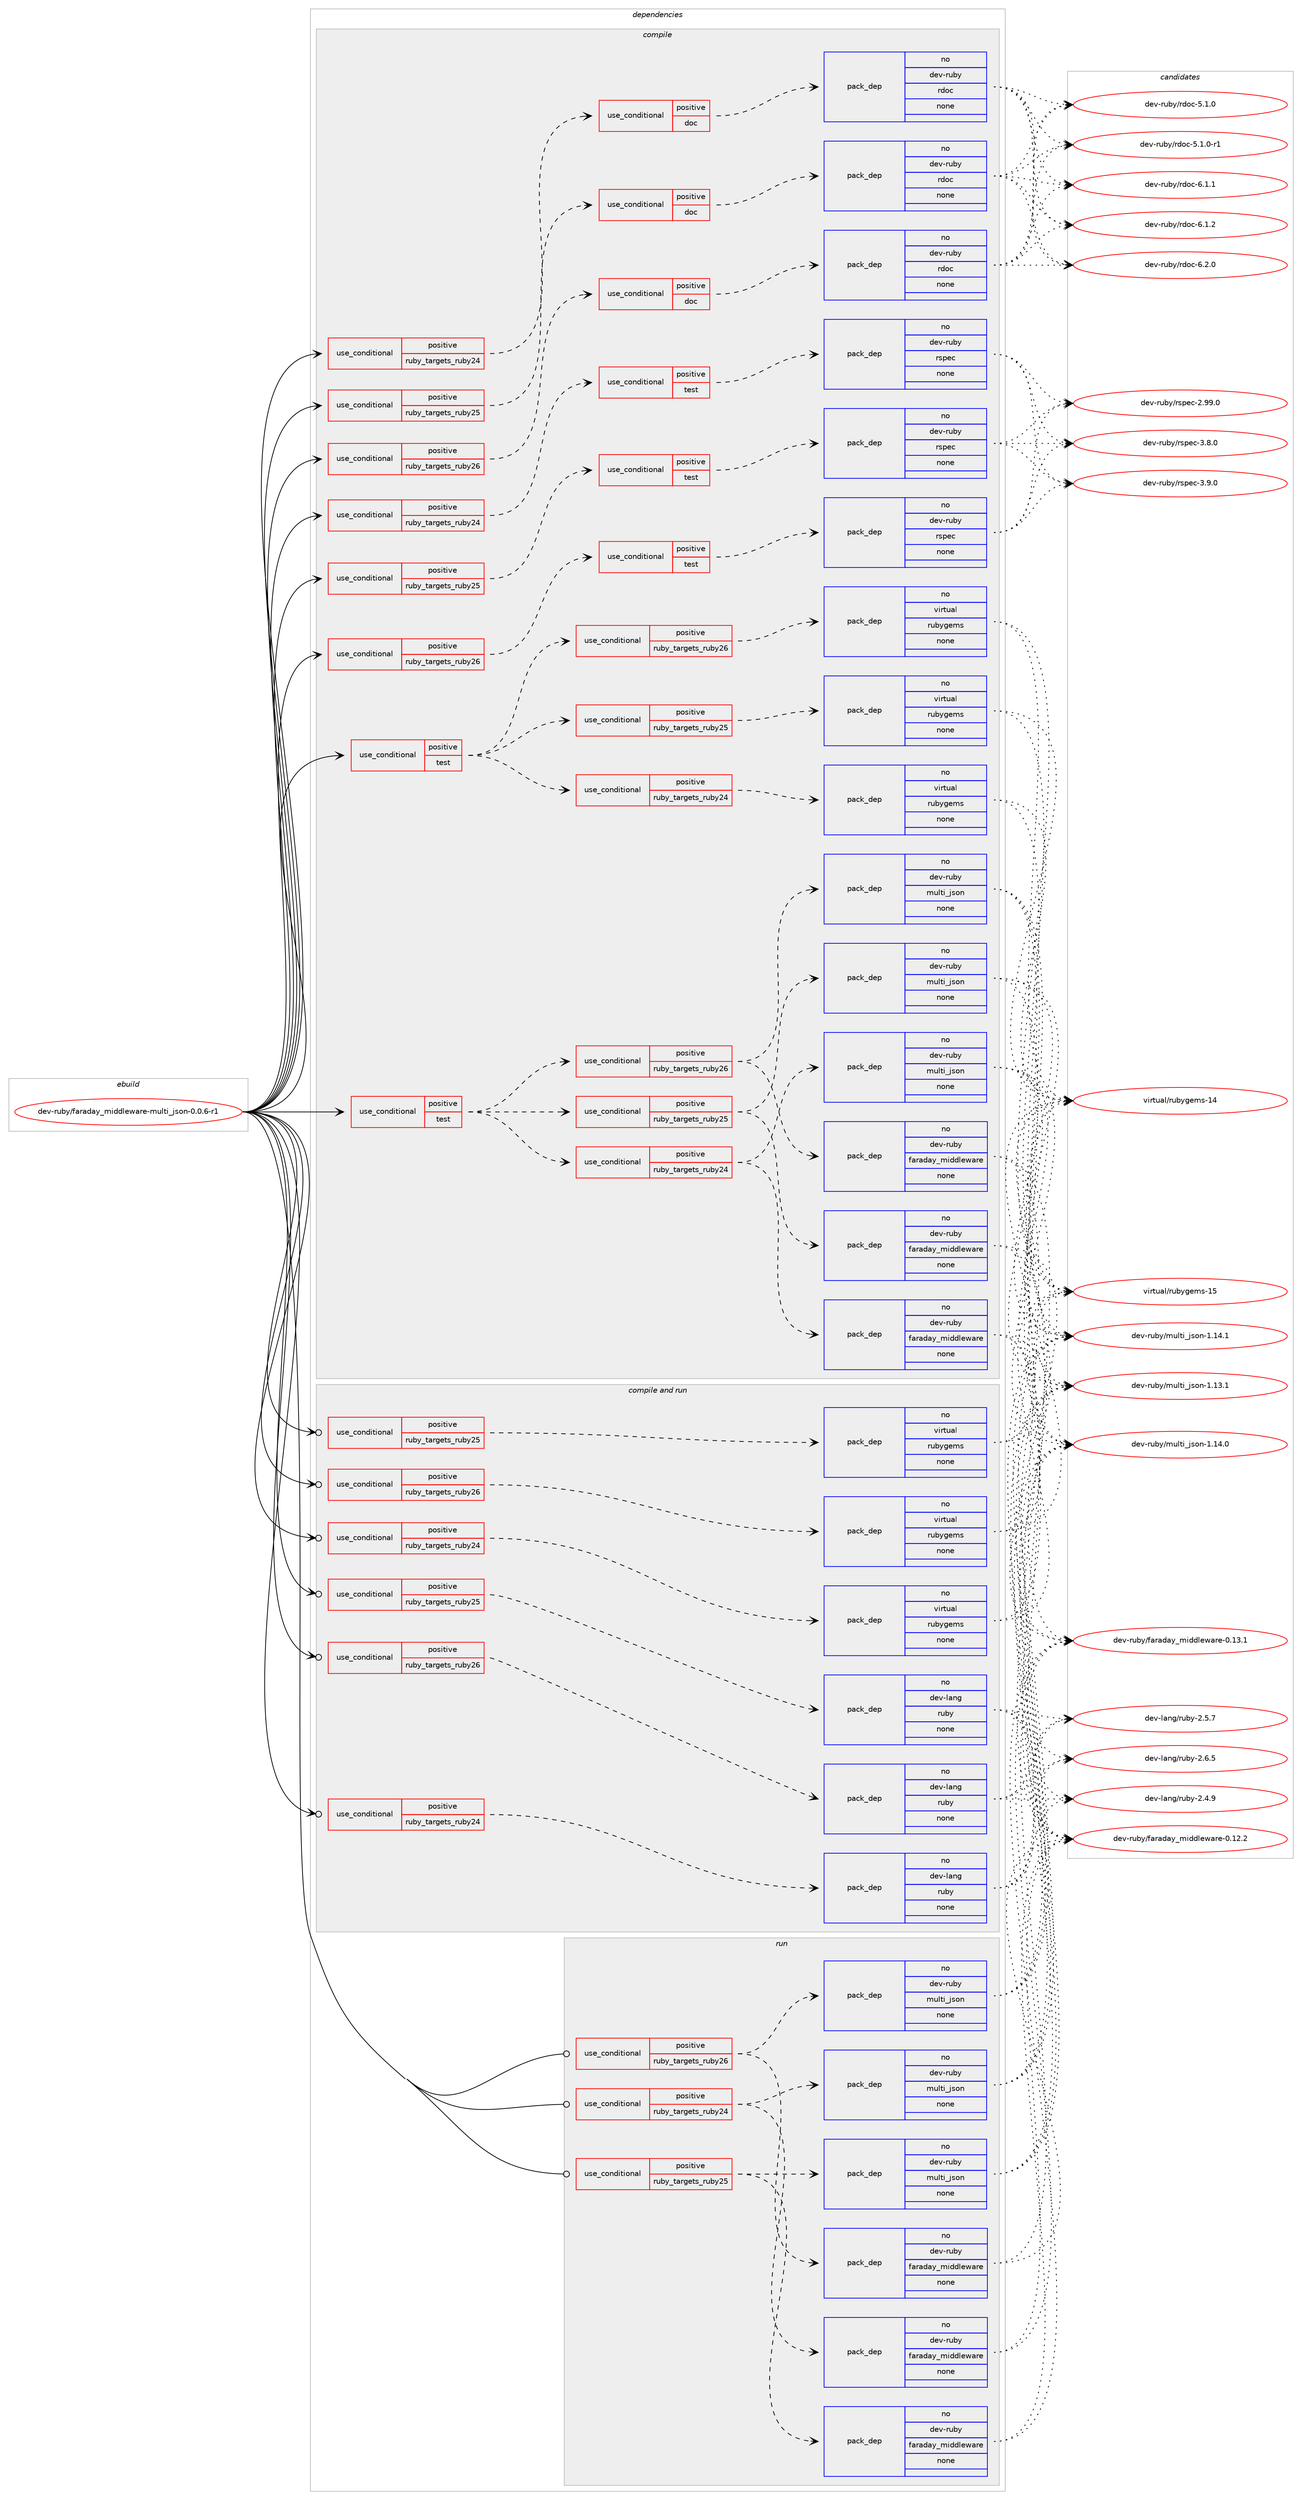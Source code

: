 digraph prolog {

# *************
# Graph options
# *************

newrank=true;
concentrate=true;
compound=true;
graph [rankdir=LR,fontname=Helvetica,fontsize=10,ranksep=1.5];#, ranksep=2.5, nodesep=0.2];
edge  [arrowhead=vee];
node  [fontname=Helvetica,fontsize=10];

# **********
# The ebuild
# **********

subgraph cluster_leftcol {
color=gray;
rank=same;
label=<<i>ebuild</i>>;
id [label="dev-ruby/faraday_middleware-multi_json-0.0.6-r1", color=red, width=4, href="../dev-ruby/faraday_middleware-multi_json-0.0.6-r1.svg"];
}

# ****************
# The dependencies
# ****************

subgraph cluster_midcol {
color=gray;
label=<<i>dependencies</i>>;
subgraph cluster_compile {
fillcolor="#eeeeee";
style=filled;
label=<<i>compile</i>>;
subgraph cond163126 {
dependency686763 [label=<<TABLE BORDER="0" CELLBORDER="1" CELLSPACING="0" CELLPADDING="4"><TR><TD ROWSPAN="3" CELLPADDING="10">use_conditional</TD></TR><TR><TD>positive</TD></TR><TR><TD>ruby_targets_ruby24</TD></TR></TABLE>>, shape=none, color=red];
subgraph cond163127 {
dependency686764 [label=<<TABLE BORDER="0" CELLBORDER="1" CELLSPACING="0" CELLPADDING="4"><TR><TD ROWSPAN="3" CELLPADDING="10">use_conditional</TD></TR><TR><TD>positive</TD></TR><TR><TD>doc</TD></TR></TABLE>>, shape=none, color=red];
subgraph pack511670 {
dependency686765 [label=<<TABLE BORDER="0" CELLBORDER="1" CELLSPACING="0" CELLPADDING="4" WIDTH="220"><TR><TD ROWSPAN="6" CELLPADDING="30">pack_dep</TD></TR><TR><TD WIDTH="110">no</TD></TR><TR><TD>dev-ruby</TD></TR><TR><TD>rdoc</TD></TR><TR><TD>none</TD></TR><TR><TD></TD></TR></TABLE>>, shape=none, color=blue];
}
dependency686764:e -> dependency686765:w [weight=20,style="dashed",arrowhead="vee"];
}
dependency686763:e -> dependency686764:w [weight=20,style="dashed",arrowhead="vee"];
}
id:e -> dependency686763:w [weight=20,style="solid",arrowhead="vee"];
subgraph cond163128 {
dependency686766 [label=<<TABLE BORDER="0" CELLBORDER="1" CELLSPACING="0" CELLPADDING="4"><TR><TD ROWSPAN="3" CELLPADDING="10">use_conditional</TD></TR><TR><TD>positive</TD></TR><TR><TD>ruby_targets_ruby24</TD></TR></TABLE>>, shape=none, color=red];
subgraph cond163129 {
dependency686767 [label=<<TABLE BORDER="0" CELLBORDER="1" CELLSPACING="0" CELLPADDING="4"><TR><TD ROWSPAN="3" CELLPADDING="10">use_conditional</TD></TR><TR><TD>positive</TD></TR><TR><TD>test</TD></TR></TABLE>>, shape=none, color=red];
subgraph pack511671 {
dependency686768 [label=<<TABLE BORDER="0" CELLBORDER="1" CELLSPACING="0" CELLPADDING="4" WIDTH="220"><TR><TD ROWSPAN="6" CELLPADDING="30">pack_dep</TD></TR><TR><TD WIDTH="110">no</TD></TR><TR><TD>dev-ruby</TD></TR><TR><TD>rspec</TD></TR><TR><TD>none</TD></TR><TR><TD></TD></TR></TABLE>>, shape=none, color=blue];
}
dependency686767:e -> dependency686768:w [weight=20,style="dashed",arrowhead="vee"];
}
dependency686766:e -> dependency686767:w [weight=20,style="dashed",arrowhead="vee"];
}
id:e -> dependency686766:w [weight=20,style="solid",arrowhead="vee"];
subgraph cond163130 {
dependency686769 [label=<<TABLE BORDER="0" CELLBORDER="1" CELLSPACING="0" CELLPADDING="4"><TR><TD ROWSPAN="3" CELLPADDING="10">use_conditional</TD></TR><TR><TD>positive</TD></TR><TR><TD>ruby_targets_ruby25</TD></TR></TABLE>>, shape=none, color=red];
subgraph cond163131 {
dependency686770 [label=<<TABLE BORDER="0" CELLBORDER="1" CELLSPACING="0" CELLPADDING="4"><TR><TD ROWSPAN="3" CELLPADDING="10">use_conditional</TD></TR><TR><TD>positive</TD></TR><TR><TD>doc</TD></TR></TABLE>>, shape=none, color=red];
subgraph pack511672 {
dependency686771 [label=<<TABLE BORDER="0" CELLBORDER="1" CELLSPACING="0" CELLPADDING="4" WIDTH="220"><TR><TD ROWSPAN="6" CELLPADDING="30">pack_dep</TD></TR><TR><TD WIDTH="110">no</TD></TR><TR><TD>dev-ruby</TD></TR><TR><TD>rdoc</TD></TR><TR><TD>none</TD></TR><TR><TD></TD></TR></TABLE>>, shape=none, color=blue];
}
dependency686770:e -> dependency686771:w [weight=20,style="dashed",arrowhead="vee"];
}
dependency686769:e -> dependency686770:w [weight=20,style="dashed",arrowhead="vee"];
}
id:e -> dependency686769:w [weight=20,style="solid",arrowhead="vee"];
subgraph cond163132 {
dependency686772 [label=<<TABLE BORDER="0" CELLBORDER="1" CELLSPACING="0" CELLPADDING="4"><TR><TD ROWSPAN="3" CELLPADDING="10">use_conditional</TD></TR><TR><TD>positive</TD></TR><TR><TD>ruby_targets_ruby25</TD></TR></TABLE>>, shape=none, color=red];
subgraph cond163133 {
dependency686773 [label=<<TABLE BORDER="0" CELLBORDER="1" CELLSPACING="0" CELLPADDING="4"><TR><TD ROWSPAN="3" CELLPADDING="10">use_conditional</TD></TR><TR><TD>positive</TD></TR><TR><TD>test</TD></TR></TABLE>>, shape=none, color=red];
subgraph pack511673 {
dependency686774 [label=<<TABLE BORDER="0" CELLBORDER="1" CELLSPACING="0" CELLPADDING="4" WIDTH="220"><TR><TD ROWSPAN="6" CELLPADDING="30">pack_dep</TD></TR><TR><TD WIDTH="110">no</TD></TR><TR><TD>dev-ruby</TD></TR><TR><TD>rspec</TD></TR><TR><TD>none</TD></TR><TR><TD></TD></TR></TABLE>>, shape=none, color=blue];
}
dependency686773:e -> dependency686774:w [weight=20,style="dashed",arrowhead="vee"];
}
dependency686772:e -> dependency686773:w [weight=20,style="dashed",arrowhead="vee"];
}
id:e -> dependency686772:w [weight=20,style="solid",arrowhead="vee"];
subgraph cond163134 {
dependency686775 [label=<<TABLE BORDER="0" CELLBORDER="1" CELLSPACING="0" CELLPADDING="4"><TR><TD ROWSPAN="3" CELLPADDING="10">use_conditional</TD></TR><TR><TD>positive</TD></TR><TR><TD>ruby_targets_ruby26</TD></TR></TABLE>>, shape=none, color=red];
subgraph cond163135 {
dependency686776 [label=<<TABLE BORDER="0" CELLBORDER="1" CELLSPACING="0" CELLPADDING="4"><TR><TD ROWSPAN="3" CELLPADDING="10">use_conditional</TD></TR><TR><TD>positive</TD></TR><TR><TD>doc</TD></TR></TABLE>>, shape=none, color=red];
subgraph pack511674 {
dependency686777 [label=<<TABLE BORDER="0" CELLBORDER="1" CELLSPACING="0" CELLPADDING="4" WIDTH="220"><TR><TD ROWSPAN="6" CELLPADDING="30">pack_dep</TD></TR><TR><TD WIDTH="110">no</TD></TR><TR><TD>dev-ruby</TD></TR><TR><TD>rdoc</TD></TR><TR><TD>none</TD></TR><TR><TD></TD></TR></TABLE>>, shape=none, color=blue];
}
dependency686776:e -> dependency686777:w [weight=20,style="dashed",arrowhead="vee"];
}
dependency686775:e -> dependency686776:w [weight=20,style="dashed",arrowhead="vee"];
}
id:e -> dependency686775:w [weight=20,style="solid",arrowhead="vee"];
subgraph cond163136 {
dependency686778 [label=<<TABLE BORDER="0" CELLBORDER="1" CELLSPACING="0" CELLPADDING="4"><TR><TD ROWSPAN="3" CELLPADDING="10">use_conditional</TD></TR><TR><TD>positive</TD></TR><TR><TD>ruby_targets_ruby26</TD></TR></TABLE>>, shape=none, color=red];
subgraph cond163137 {
dependency686779 [label=<<TABLE BORDER="0" CELLBORDER="1" CELLSPACING="0" CELLPADDING="4"><TR><TD ROWSPAN="3" CELLPADDING="10">use_conditional</TD></TR><TR><TD>positive</TD></TR><TR><TD>test</TD></TR></TABLE>>, shape=none, color=red];
subgraph pack511675 {
dependency686780 [label=<<TABLE BORDER="0" CELLBORDER="1" CELLSPACING="0" CELLPADDING="4" WIDTH="220"><TR><TD ROWSPAN="6" CELLPADDING="30">pack_dep</TD></TR><TR><TD WIDTH="110">no</TD></TR><TR><TD>dev-ruby</TD></TR><TR><TD>rspec</TD></TR><TR><TD>none</TD></TR><TR><TD></TD></TR></TABLE>>, shape=none, color=blue];
}
dependency686779:e -> dependency686780:w [weight=20,style="dashed",arrowhead="vee"];
}
dependency686778:e -> dependency686779:w [weight=20,style="dashed",arrowhead="vee"];
}
id:e -> dependency686778:w [weight=20,style="solid",arrowhead="vee"];
subgraph cond163138 {
dependency686781 [label=<<TABLE BORDER="0" CELLBORDER="1" CELLSPACING="0" CELLPADDING="4"><TR><TD ROWSPAN="3" CELLPADDING="10">use_conditional</TD></TR><TR><TD>positive</TD></TR><TR><TD>test</TD></TR></TABLE>>, shape=none, color=red];
subgraph cond163139 {
dependency686782 [label=<<TABLE BORDER="0" CELLBORDER="1" CELLSPACING="0" CELLPADDING="4"><TR><TD ROWSPAN="3" CELLPADDING="10">use_conditional</TD></TR><TR><TD>positive</TD></TR><TR><TD>ruby_targets_ruby24</TD></TR></TABLE>>, shape=none, color=red];
subgraph pack511676 {
dependency686783 [label=<<TABLE BORDER="0" CELLBORDER="1" CELLSPACING="0" CELLPADDING="4" WIDTH="220"><TR><TD ROWSPAN="6" CELLPADDING="30">pack_dep</TD></TR><TR><TD WIDTH="110">no</TD></TR><TR><TD>dev-ruby</TD></TR><TR><TD>faraday_middleware</TD></TR><TR><TD>none</TD></TR><TR><TD></TD></TR></TABLE>>, shape=none, color=blue];
}
dependency686782:e -> dependency686783:w [weight=20,style="dashed",arrowhead="vee"];
subgraph pack511677 {
dependency686784 [label=<<TABLE BORDER="0" CELLBORDER="1" CELLSPACING="0" CELLPADDING="4" WIDTH="220"><TR><TD ROWSPAN="6" CELLPADDING="30">pack_dep</TD></TR><TR><TD WIDTH="110">no</TD></TR><TR><TD>dev-ruby</TD></TR><TR><TD>multi_json</TD></TR><TR><TD>none</TD></TR><TR><TD></TD></TR></TABLE>>, shape=none, color=blue];
}
dependency686782:e -> dependency686784:w [weight=20,style="dashed",arrowhead="vee"];
}
dependency686781:e -> dependency686782:w [weight=20,style="dashed",arrowhead="vee"];
subgraph cond163140 {
dependency686785 [label=<<TABLE BORDER="0" CELLBORDER="1" CELLSPACING="0" CELLPADDING="4"><TR><TD ROWSPAN="3" CELLPADDING="10">use_conditional</TD></TR><TR><TD>positive</TD></TR><TR><TD>ruby_targets_ruby25</TD></TR></TABLE>>, shape=none, color=red];
subgraph pack511678 {
dependency686786 [label=<<TABLE BORDER="0" CELLBORDER="1" CELLSPACING="0" CELLPADDING="4" WIDTH="220"><TR><TD ROWSPAN="6" CELLPADDING="30">pack_dep</TD></TR><TR><TD WIDTH="110">no</TD></TR><TR><TD>dev-ruby</TD></TR><TR><TD>faraday_middleware</TD></TR><TR><TD>none</TD></TR><TR><TD></TD></TR></TABLE>>, shape=none, color=blue];
}
dependency686785:e -> dependency686786:w [weight=20,style="dashed",arrowhead="vee"];
subgraph pack511679 {
dependency686787 [label=<<TABLE BORDER="0" CELLBORDER="1" CELLSPACING="0" CELLPADDING="4" WIDTH="220"><TR><TD ROWSPAN="6" CELLPADDING="30">pack_dep</TD></TR><TR><TD WIDTH="110">no</TD></TR><TR><TD>dev-ruby</TD></TR><TR><TD>multi_json</TD></TR><TR><TD>none</TD></TR><TR><TD></TD></TR></TABLE>>, shape=none, color=blue];
}
dependency686785:e -> dependency686787:w [weight=20,style="dashed",arrowhead="vee"];
}
dependency686781:e -> dependency686785:w [weight=20,style="dashed",arrowhead="vee"];
subgraph cond163141 {
dependency686788 [label=<<TABLE BORDER="0" CELLBORDER="1" CELLSPACING="0" CELLPADDING="4"><TR><TD ROWSPAN="3" CELLPADDING="10">use_conditional</TD></TR><TR><TD>positive</TD></TR><TR><TD>ruby_targets_ruby26</TD></TR></TABLE>>, shape=none, color=red];
subgraph pack511680 {
dependency686789 [label=<<TABLE BORDER="0" CELLBORDER="1" CELLSPACING="0" CELLPADDING="4" WIDTH="220"><TR><TD ROWSPAN="6" CELLPADDING="30">pack_dep</TD></TR><TR><TD WIDTH="110">no</TD></TR><TR><TD>dev-ruby</TD></TR><TR><TD>faraday_middleware</TD></TR><TR><TD>none</TD></TR><TR><TD></TD></TR></TABLE>>, shape=none, color=blue];
}
dependency686788:e -> dependency686789:w [weight=20,style="dashed",arrowhead="vee"];
subgraph pack511681 {
dependency686790 [label=<<TABLE BORDER="0" CELLBORDER="1" CELLSPACING="0" CELLPADDING="4" WIDTH="220"><TR><TD ROWSPAN="6" CELLPADDING="30">pack_dep</TD></TR><TR><TD WIDTH="110">no</TD></TR><TR><TD>dev-ruby</TD></TR><TR><TD>multi_json</TD></TR><TR><TD>none</TD></TR><TR><TD></TD></TR></TABLE>>, shape=none, color=blue];
}
dependency686788:e -> dependency686790:w [weight=20,style="dashed",arrowhead="vee"];
}
dependency686781:e -> dependency686788:w [weight=20,style="dashed",arrowhead="vee"];
}
id:e -> dependency686781:w [weight=20,style="solid",arrowhead="vee"];
subgraph cond163142 {
dependency686791 [label=<<TABLE BORDER="0" CELLBORDER="1" CELLSPACING="0" CELLPADDING="4"><TR><TD ROWSPAN="3" CELLPADDING="10">use_conditional</TD></TR><TR><TD>positive</TD></TR><TR><TD>test</TD></TR></TABLE>>, shape=none, color=red];
subgraph cond163143 {
dependency686792 [label=<<TABLE BORDER="0" CELLBORDER="1" CELLSPACING="0" CELLPADDING="4"><TR><TD ROWSPAN="3" CELLPADDING="10">use_conditional</TD></TR><TR><TD>positive</TD></TR><TR><TD>ruby_targets_ruby24</TD></TR></TABLE>>, shape=none, color=red];
subgraph pack511682 {
dependency686793 [label=<<TABLE BORDER="0" CELLBORDER="1" CELLSPACING="0" CELLPADDING="4" WIDTH="220"><TR><TD ROWSPAN="6" CELLPADDING="30">pack_dep</TD></TR><TR><TD WIDTH="110">no</TD></TR><TR><TD>virtual</TD></TR><TR><TD>rubygems</TD></TR><TR><TD>none</TD></TR><TR><TD></TD></TR></TABLE>>, shape=none, color=blue];
}
dependency686792:e -> dependency686793:w [weight=20,style="dashed",arrowhead="vee"];
}
dependency686791:e -> dependency686792:w [weight=20,style="dashed",arrowhead="vee"];
subgraph cond163144 {
dependency686794 [label=<<TABLE BORDER="0" CELLBORDER="1" CELLSPACING="0" CELLPADDING="4"><TR><TD ROWSPAN="3" CELLPADDING="10">use_conditional</TD></TR><TR><TD>positive</TD></TR><TR><TD>ruby_targets_ruby25</TD></TR></TABLE>>, shape=none, color=red];
subgraph pack511683 {
dependency686795 [label=<<TABLE BORDER="0" CELLBORDER="1" CELLSPACING="0" CELLPADDING="4" WIDTH="220"><TR><TD ROWSPAN="6" CELLPADDING="30">pack_dep</TD></TR><TR><TD WIDTH="110">no</TD></TR><TR><TD>virtual</TD></TR><TR><TD>rubygems</TD></TR><TR><TD>none</TD></TR><TR><TD></TD></TR></TABLE>>, shape=none, color=blue];
}
dependency686794:e -> dependency686795:w [weight=20,style="dashed",arrowhead="vee"];
}
dependency686791:e -> dependency686794:w [weight=20,style="dashed",arrowhead="vee"];
subgraph cond163145 {
dependency686796 [label=<<TABLE BORDER="0" CELLBORDER="1" CELLSPACING="0" CELLPADDING="4"><TR><TD ROWSPAN="3" CELLPADDING="10">use_conditional</TD></TR><TR><TD>positive</TD></TR><TR><TD>ruby_targets_ruby26</TD></TR></TABLE>>, shape=none, color=red];
subgraph pack511684 {
dependency686797 [label=<<TABLE BORDER="0" CELLBORDER="1" CELLSPACING="0" CELLPADDING="4" WIDTH="220"><TR><TD ROWSPAN="6" CELLPADDING="30">pack_dep</TD></TR><TR><TD WIDTH="110">no</TD></TR><TR><TD>virtual</TD></TR><TR><TD>rubygems</TD></TR><TR><TD>none</TD></TR><TR><TD></TD></TR></TABLE>>, shape=none, color=blue];
}
dependency686796:e -> dependency686797:w [weight=20,style="dashed",arrowhead="vee"];
}
dependency686791:e -> dependency686796:w [weight=20,style="dashed",arrowhead="vee"];
}
id:e -> dependency686791:w [weight=20,style="solid",arrowhead="vee"];
}
subgraph cluster_compileandrun {
fillcolor="#eeeeee";
style=filled;
label=<<i>compile and run</i>>;
subgraph cond163146 {
dependency686798 [label=<<TABLE BORDER="0" CELLBORDER="1" CELLSPACING="0" CELLPADDING="4"><TR><TD ROWSPAN="3" CELLPADDING="10">use_conditional</TD></TR><TR><TD>positive</TD></TR><TR><TD>ruby_targets_ruby24</TD></TR></TABLE>>, shape=none, color=red];
subgraph pack511685 {
dependency686799 [label=<<TABLE BORDER="0" CELLBORDER="1" CELLSPACING="0" CELLPADDING="4" WIDTH="220"><TR><TD ROWSPAN="6" CELLPADDING="30">pack_dep</TD></TR><TR><TD WIDTH="110">no</TD></TR><TR><TD>dev-lang</TD></TR><TR><TD>ruby</TD></TR><TR><TD>none</TD></TR><TR><TD></TD></TR></TABLE>>, shape=none, color=blue];
}
dependency686798:e -> dependency686799:w [weight=20,style="dashed",arrowhead="vee"];
}
id:e -> dependency686798:w [weight=20,style="solid",arrowhead="odotvee"];
subgraph cond163147 {
dependency686800 [label=<<TABLE BORDER="0" CELLBORDER="1" CELLSPACING="0" CELLPADDING="4"><TR><TD ROWSPAN="3" CELLPADDING="10">use_conditional</TD></TR><TR><TD>positive</TD></TR><TR><TD>ruby_targets_ruby24</TD></TR></TABLE>>, shape=none, color=red];
subgraph pack511686 {
dependency686801 [label=<<TABLE BORDER="0" CELLBORDER="1" CELLSPACING="0" CELLPADDING="4" WIDTH="220"><TR><TD ROWSPAN="6" CELLPADDING="30">pack_dep</TD></TR><TR><TD WIDTH="110">no</TD></TR><TR><TD>virtual</TD></TR><TR><TD>rubygems</TD></TR><TR><TD>none</TD></TR><TR><TD></TD></TR></TABLE>>, shape=none, color=blue];
}
dependency686800:e -> dependency686801:w [weight=20,style="dashed",arrowhead="vee"];
}
id:e -> dependency686800:w [weight=20,style="solid",arrowhead="odotvee"];
subgraph cond163148 {
dependency686802 [label=<<TABLE BORDER="0" CELLBORDER="1" CELLSPACING="0" CELLPADDING="4"><TR><TD ROWSPAN="3" CELLPADDING="10">use_conditional</TD></TR><TR><TD>positive</TD></TR><TR><TD>ruby_targets_ruby25</TD></TR></TABLE>>, shape=none, color=red];
subgraph pack511687 {
dependency686803 [label=<<TABLE BORDER="0" CELLBORDER="1" CELLSPACING="0" CELLPADDING="4" WIDTH="220"><TR><TD ROWSPAN="6" CELLPADDING="30">pack_dep</TD></TR><TR><TD WIDTH="110">no</TD></TR><TR><TD>dev-lang</TD></TR><TR><TD>ruby</TD></TR><TR><TD>none</TD></TR><TR><TD></TD></TR></TABLE>>, shape=none, color=blue];
}
dependency686802:e -> dependency686803:w [weight=20,style="dashed",arrowhead="vee"];
}
id:e -> dependency686802:w [weight=20,style="solid",arrowhead="odotvee"];
subgraph cond163149 {
dependency686804 [label=<<TABLE BORDER="0" CELLBORDER="1" CELLSPACING="0" CELLPADDING="4"><TR><TD ROWSPAN="3" CELLPADDING="10">use_conditional</TD></TR><TR><TD>positive</TD></TR><TR><TD>ruby_targets_ruby25</TD></TR></TABLE>>, shape=none, color=red];
subgraph pack511688 {
dependency686805 [label=<<TABLE BORDER="0" CELLBORDER="1" CELLSPACING="0" CELLPADDING="4" WIDTH="220"><TR><TD ROWSPAN="6" CELLPADDING="30">pack_dep</TD></TR><TR><TD WIDTH="110">no</TD></TR><TR><TD>virtual</TD></TR><TR><TD>rubygems</TD></TR><TR><TD>none</TD></TR><TR><TD></TD></TR></TABLE>>, shape=none, color=blue];
}
dependency686804:e -> dependency686805:w [weight=20,style="dashed",arrowhead="vee"];
}
id:e -> dependency686804:w [weight=20,style="solid",arrowhead="odotvee"];
subgraph cond163150 {
dependency686806 [label=<<TABLE BORDER="0" CELLBORDER="1" CELLSPACING="0" CELLPADDING="4"><TR><TD ROWSPAN="3" CELLPADDING="10">use_conditional</TD></TR><TR><TD>positive</TD></TR><TR><TD>ruby_targets_ruby26</TD></TR></TABLE>>, shape=none, color=red];
subgraph pack511689 {
dependency686807 [label=<<TABLE BORDER="0" CELLBORDER="1" CELLSPACING="0" CELLPADDING="4" WIDTH="220"><TR><TD ROWSPAN="6" CELLPADDING="30">pack_dep</TD></TR><TR><TD WIDTH="110">no</TD></TR><TR><TD>dev-lang</TD></TR><TR><TD>ruby</TD></TR><TR><TD>none</TD></TR><TR><TD></TD></TR></TABLE>>, shape=none, color=blue];
}
dependency686806:e -> dependency686807:w [weight=20,style="dashed",arrowhead="vee"];
}
id:e -> dependency686806:w [weight=20,style="solid",arrowhead="odotvee"];
subgraph cond163151 {
dependency686808 [label=<<TABLE BORDER="0" CELLBORDER="1" CELLSPACING="0" CELLPADDING="4"><TR><TD ROWSPAN="3" CELLPADDING="10">use_conditional</TD></TR><TR><TD>positive</TD></TR><TR><TD>ruby_targets_ruby26</TD></TR></TABLE>>, shape=none, color=red];
subgraph pack511690 {
dependency686809 [label=<<TABLE BORDER="0" CELLBORDER="1" CELLSPACING="0" CELLPADDING="4" WIDTH="220"><TR><TD ROWSPAN="6" CELLPADDING="30">pack_dep</TD></TR><TR><TD WIDTH="110">no</TD></TR><TR><TD>virtual</TD></TR><TR><TD>rubygems</TD></TR><TR><TD>none</TD></TR><TR><TD></TD></TR></TABLE>>, shape=none, color=blue];
}
dependency686808:e -> dependency686809:w [weight=20,style="dashed",arrowhead="vee"];
}
id:e -> dependency686808:w [weight=20,style="solid",arrowhead="odotvee"];
}
subgraph cluster_run {
fillcolor="#eeeeee";
style=filled;
label=<<i>run</i>>;
subgraph cond163152 {
dependency686810 [label=<<TABLE BORDER="0" CELLBORDER="1" CELLSPACING="0" CELLPADDING="4"><TR><TD ROWSPAN="3" CELLPADDING="10">use_conditional</TD></TR><TR><TD>positive</TD></TR><TR><TD>ruby_targets_ruby24</TD></TR></TABLE>>, shape=none, color=red];
subgraph pack511691 {
dependency686811 [label=<<TABLE BORDER="0" CELLBORDER="1" CELLSPACING="0" CELLPADDING="4" WIDTH="220"><TR><TD ROWSPAN="6" CELLPADDING="30">pack_dep</TD></TR><TR><TD WIDTH="110">no</TD></TR><TR><TD>dev-ruby</TD></TR><TR><TD>faraday_middleware</TD></TR><TR><TD>none</TD></TR><TR><TD></TD></TR></TABLE>>, shape=none, color=blue];
}
dependency686810:e -> dependency686811:w [weight=20,style="dashed",arrowhead="vee"];
subgraph pack511692 {
dependency686812 [label=<<TABLE BORDER="0" CELLBORDER="1" CELLSPACING="0" CELLPADDING="4" WIDTH="220"><TR><TD ROWSPAN="6" CELLPADDING="30">pack_dep</TD></TR><TR><TD WIDTH="110">no</TD></TR><TR><TD>dev-ruby</TD></TR><TR><TD>multi_json</TD></TR><TR><TD>none</TD></TR><TR><TD></TD></TR></TABLE>>, shape=none, color=blue];
}
dependency686810:e -> dependency686812:w [weight=20,style="dashed",arrowhead="vee"];
}
id:e -> dependency686810:w [weight=20,style="solid",arrowhead="odot"];
subgraph cond163153 {
dependency686813 [label=<<TABLE BORDER="0" CELLBORDER="1" CELLSPACING="0" CELLPADDING="4"><TR><TD ROWSPAN="3" CELLPADDING="10">use_conditional</TD></TR><TR><TD>positive</TD></TR><TR><TD>ruby_targets_ruby25</TD></TR></TABLE>>, shape=none, color=red];
subgraph pack511693 {
dependency686814 [label=<<TABLE BORDER="0" CELLBORDER="1" CELLSPACING="0" CELLPADDING="4" WIDTH="220"><TR><TD ROWSPAN="6" CELLPADDING="30">pack_dep</TD></TR><TR><TD WIDTH="110">no</TD></TR><TR><TD>dev-ruby</TD></TR><TR><TD>faraday_middleware</TD></TR><TR><TD>none</TD></TR><TR><TD></TD></TR></TABLE>>, shape=none, color=blue];
}
dependency686813:e -> dependency686814:w [weight=20,style="dashed",arrowhead="vee"];
subgraph pack511694 {
dependency686815 [label=<<TABLE BORDER="0" CELLBORDER="1" CELLSPACING="0" CELLPADDING="4" WIDTH="220"><TR><TD ROWSPAN="6" CELLPADDING="30">pack_dep</TD></TR><TR><TD WIDTH="110">no</TD></TR><TR><TD>dev-ruby</TD></TR><TR><TD>multi_json</TD></TR><TR><TD>none</TD></TR><TR><TD></TD></TR></TABLE>>, shape=none, color=blue];
}
dependency686813:e -> dependency686815:w [weight=20,style="dashed",arrowhead="vee"];
}
id:e -> dependency686813:w [weight=20,style="solid",arrowhead="odot"];
subgraph cond163154 {
dependency686816 [label=<<TABLE BORDER="0" CELLBORDER="1" CELLSPACING="0" CELLPADDING="4"><TR><TD ROWSPAN="3" CELLPADDING="10">use_conditional</TD></TR><TR><TD>positive</TD></TR><TR><TD>ruby_targets_ruby26</TD></TR></TABLE>>, shape=none, color=red];
subgraph pack511695 {
dependency686817 [label=<<TABLE BORDER="0" CELLBORDER="1" CELLSPACING="0" CELLPADDING="4" WIDTH="220"><TR><TD ROWSPAN="6" CELLPADDING="30">pack_dep</TD></TR><TR><TD WIDTH="110">no</TD></TR><TR><TD>dev-ruby</TD></TR><TR><TD>faraday_middleware</TD></TR><TR><TD>none</TD></TR><TR><TD></TD></TR></TABLE>>, shape=none, color=blue];
}
dependency686816:e -> dependency686817:w [weight=20,style="dashed",arrowhead="vee"];
subgraph pack511696 {
dependency686818 [label=<<TABLE BORDER="0" CELLBORDER="1" CELLSPACING="0" CELLPADDING="4" WIDTH="220"><TR><TD ROWSPAN="6" CELLPADDING="30">pack_dep</TD></TR><TR><TD WIDTH="110">no</TD></TR><TR><TD>dev-ruby</TD></TR><TR><TD>multi_json</TD></TR><TR><TD>none</TD></TR><TR><TD></TD></TR></TABLE>>, shape=none, color=blue];
}
dependency686816:e -> dependency686818:w [weight=20,style="dashed",arrowhead="vee"];
}
id:e -> dependency686816:w [weight=20,style="solid",arrowhead="odot"];
}
}

# **************
# The candidates
# **************

subgraph cluster_choices {
rank=same;
color=gray;
label=<<i>candidates</i>>;

subgraph choice511670 {
color=black;
nodesep=1;
choice10010111845114117981214711410011199455346494648 [label="dev-ruby/rdoc-5.1.0", color=red, width=4,href="../dev-ruby/rdoc-5.1.0.svg"];
choice100101118451141179812147114100111994553464946484511449 [label="dev-ruby/rdoc-5.1.0-r1", color=red, width=4,href="../dev-ruby/rdoc-5.1.0-r1.svg"];
choice10010111845114117981214711410011199455446494649 [label="dev-ruby/rdoc-6.1.1", color=red, width=4,href="../dev-ruby/rdoc-6.1.1.svg"];
choice10010111845114117981214711410011199455446494650 [label="dev-ruby/rdoc-6.1.2", color=red, width=4,href="../dev-ruby/rdoc-6.1.2.svg"];
choice10010111845114117981214711410011199455446504648 [label="dev-ruby/rdoc-6.2.0", color=red, width=4,href="../dev-ruby/rdoc-6.2.0.svg"];
dependency686765:e -> choice10010111845114117981214711410011199455346494648:w [style=dotted,weight="100"];
dependency686765:e -> choice100101118451141179812147114100111994553464946484511449:w [style=dotted,weight="100"];
dependency686765:e -> choice10010111845114117981214711410011199455446494649:w [style=dotted,weight="100"];
dependency686765:e -> choice10010111845114117981214711410011199455446494650:w [style=dotted,weight="100"];
dependency686765:e -> choice10010111845114117981214711410011199455446504648:w [style=dotted,weight="100"];
}
subgraph choice511671 {
color=black;
nodesep=1;
choice1001011184511411798121471141151121019945504657574648 [label="dev-ruby/rspec-2.99.0", color=red, width=4,href="../dev-ruby/rspec-2.99.0.svg"];
choice10010111845114117981214711411511210199455146564648 [label="dev-ruby/rspec-3.8.0", color=red, width=4,href="../dev-ruby/rspec-3.8.0.svg"];
choice10010111845114117981214711411511210199455146574648 [label="dev-ruby/rspec-3.9.0", color=red, width=4,href="../dev-ruby/rspec-3.9.0.svg"];
dependency686768:e -> choice1001011184511411798121471141151121019945504657574648:w [style=dotted,weight="100"];
dependency686768:e -> choice10010111845114117981214711411511210199455146564648:w [style=dotted,weight="100"];
dependency686768:e -> choice10010111845114117981214711411511210199455146574648:w [style=dotted,weight="100"];
}
subgraph choice511672 {
color=black;
nodesep=1;
choice10010111845114117981214711410011199455346494648 [label="dev-ruby/rdoc-5.1.0", color=red, width=4,href="../dev-ruby/rdoc-5.1.0.svg"];
choice100101118451141179812147114100111994553464946484511449 [label="dev-ruby/rdoc-5.1.0-r1", color=red, width=4,href="../dev-ruby/rdoc-5.1.0-r1.svg"];
choice10010111845114117981214711410011199455446494649 [label="dev-ruby/rdoc-6.1.1", color=red, width=4,href="../dev-ruby/rdoc-6.1.1.svg"];
choice10010111845114117981214711410011199455446494650 [label="dev-ruby/rdoc-6.1.2", color=red, width=4,href="../dev-ruby/rdoc-6.1.2.svg"];
choice10010111845114117981214711410011199455446504648 [label="dev-ruby/rdoc-6.2.0", color=red, width=4,href="../dev-ruby/rdoc-6.2.0.svg"];
dependency686771:e -> choice10010111845114117981214711410011199455346494648:w [style=dotted,weight="100"];
dependency686771:e -> choice100101118451141179812147114100111994553464946484511449:w [style=dotted,weight="100"];
dependency686771:e -> choice10010111845114117981214711410011199455446494649:w [style=dotted,weight="100"];
dependency686771:e -> choice10010111845114117981214711410011199455446494650:w [style=dotted,weight="100"];
dependency686771:e -> choice10010111845114117981214711410011199455446504648:w [style=dotted,weight="100"];
}
subgraph choice511673 {
color=black;
nodesep=1;
choice1001011184511411798121471141151121019945504657574648 [label="dev-ruby/rspec-2.99.0", color=red, width=4,href="../dev-ruby/rspec-2.99.0.svg"];
choice10010111845114117981214711411511210199455146564648 [label="dev-ruby/rspec-3.8.0", color=red, width=4,href="../dev-ruby/rspec-3.8.0.svg"];
choice10010111845114117981214711411511210199455146574648 [label="dev-ruby/rspec-3.9.0", color=red, width=4,href="../dev-ruby/rspec-3.9.0.svg"];
dependency686774:e -> choice1001011184511411798121471141151121019945504657574648:w [style=dotted,weight="100"];
dependency686774:e -> choice10010111845114117981214711411511210199455146564648:w [style=dotted,weight="100"];
dependency686774:e -> choice10010111845114117981214711411511210199455146574648:w [style=dotted,weight="100"];
}
subgraph choice511674 {
color=black;
nodesep=1;
choice10010111845114117981214711410011199455346494648 [label="dev-ruby/rdoc-5.1.0", color=red, width=4,href="../dev-ruby/rdoc-5.1.0.svg"];
choice100101118451141179812147114100111994553464946484511449 [label="dev-ruby/rdoc-5.1.0-r1", color=red, width=4,href="../dev-ruby/rdoc-5.1.0-r1.svg"];
choice10010111845114117981214711410011199455446494649 [label="dev-ruby/rdoc-6.1.1", color=red, width=4,href="../dev-ruby/rdoc-6.1.1.svg"];
choice10010111845114117981214711410011199455446494650 [label="dev-ruby/rdoc-6.1.2", color=red, width=4,href="../dev-ruby/rdoc-6.1.2.svg"];
choice10010111845114117981214711410011199455446504648 [label="dev-ruby/rdoc-6.2.0", color=red, width=4,href="../dev-ruby/rdoc-6.2.0.svg"];
dependency686777:e -> choice10010111845114117981214711410011199455346494648:w [style=dotted,weight="100"];
dependency686777:e -> choice100101118451141179812147114100111994553464946484511449:w [style=dotted,weight="100"];
dependency686777:e -> choice10010111845114117981214711410011199455446494649:w [style=dotted,weight="100"];
dependency686777:e -> choice10010111845114117981214711410011199455446494650:w [style=dotted,weight="100"];
dependency686777:e -> choice10010111845114117981214711410011199455446504648:w [style=dotted,weight="100"];
}
subgraph choice511675 {
color=black;
nodesep=1;
choice1001011184511411798121471141151121019945504657574648 [label="dev-ruby/rspec-2.99.0", color=red, width=4,href="../dev-ruby/rspec-2.99.0.svg"];
choice10010111845114117981214711411511210199455146564648 [label="dev-ruby/rspec-3.8.0", color=red, width=4,href="../dev-ruby/rspec-3.8.0.svg"];
choice10010111845114117981214711411511210199455146574648 [label="dev-ruby/rspec-3.9.0", color=red, width=4,href="../dev-ruby/rspec-3.9.0.svg"];
dependency686780:e -> choice1001011184511411798121471141151121019945504657574648:w [style=dotted,weight="100"];
dependency686780:e -> choice10010111845114117981214711411511210199455146564648:w [style=dotted,weight="100"];
dependency686780:e -> choice10010111845114117981214711411511210199455146574648:w [style=dotted,weight="100"];
}
subgraph choice511676 {
color=black;
nodesep=1;
choice100101118451141179812147102971149710097121951091051001001081011199711410145484649504650 [label="dev-ruby/faraday_middleware-0.12.2", color=red, width=4,href="../dev-ruby/faraday_middleware-0.12.2.svg"];
choice100101118451141179812147102971149710097121951091051001001081011199711410145484649514649 [label="dev-ruby/faraday_middleware-0.13.1", color=red, width=4,href="../dev-ruby/faraday_middleware-0.13.1.svg"];
dependency686783:e -> choice100101118451141179812147102971149710097121951091051001001081011199711410145484649504650:w [style=dotted,weight="100"];
dependency686783:e -> choice100101118451141179812147102971149710097121951091051001001081011199711410145484649514649:w [style=dotted,weight="100"];
}
subgraph choice511677 {
color=black;
nodesep=1;
choice1001011184511411798121471091171081161059510611511111045494649514649 [label="dev-ruby/multi_json-1.13.1", color=red, width=4,href="../dev-ruby/multi_json-1.13.1.svg"];
choice1001011184511411798121471091171081161059510611511111045494649524648 [label="dev-ruby/multi_json-1.14.0", color=red, width=4,href="../dev-ruby/multi_json-1.14.0.svg"];
choice1001011184511411798121471091171081161059510611511111045494649524649 [label="dev-ruby/multi_json-1.14.1", color=red, width=4,href="../dev-ruby/multi_json-1.14.1.svg"];
dependency686784:e -> choice1001011184511411798121471091171081161059510611511111045494649514649:w [style=dotted,weight="100"];
dependency686784:e -> choice1001011184511411798121471091171081161059510611511111045494649524648:w [style=dotted,weight="100"];
dependency686784:e -> choice1001011184511411798121471091171081161059510611511111045494649524649:w [style=dotted,weight="100"];
}
subgraph choice511678 {
color=black;
nodesep=1;
choice100101118451141179812147102971149710097121951091051001001081011199711410145484649504650 [label="dev-ruby/faraday_middleware-0.12.2", color=red, width=4,href="../dev-ruby/faraday_middleware-0.12.2.svg"];
choice100101118451141179812147102971149710097121951091051001001081011199711410145484649514649 [label="dev-ruby/faraday_middleware-0.13.1", color=red, width=4,href="../dev-ruby/faraday_middleware-0.13.1.svg"];
dependency686786:e -> choice100101118451141179812147102971149710097121951091051001001081011199711410145484649504650:w [style=dotted,weight="100"];
dependency686786:e -> choice100101118451141179812147102971149710097121951091051001001081011199711410145484649514649:w [style=dotted,weight="100"];
}
subgraph choice511679 {
color=black;
nodesep=1;
choice1001011184511411798121471091171081161059510611511111045494649514649 [label="dev-ruby/multi_json-1.13.1", color=red, width=4,href="../dev-ruby/multi_json-1.13.1.svg"];
choice1001011184511411798121471091171081161059510611511111045494649524648 [label="dev-ruby/multi_json-1.14.0", color=red, width=4,href="../dev-ruby/multi_json-1.14.0.svg"];
choice1001011184511411798121471091171081161059510611511111045494649524649 [label="dev-ruby/multi_json-1.14.1", color=red, width=4,href="../dev-ruby/multi_json-1.14.1.svg"];
dependency686787:e -> choice1001011184511411798121471091171081161059510611511111045494649514649:w [style=dotted,weight="100"];
dependency686787:e -> choice1001011184511411798121471091171081161059510611511111045494649524648:w [style=dotted,weight="100"];
dependency686787:e -> choice1001011184511411798121471091171081161059510611511111045494649524649:w [style=dotted,weight="100"];
}
subgraph choice511680 {
color=black;
nodesep=1;
choice100101118451141179812147102971149710097121951091051001001081011199711410145484649504650 [label="dev-ruby/faraday_middleware-0.12.2", color=red, width=4,href="../dev-ruby/faraday_middleware-0.12.2.svg"];
choice100101118451141179812147102971149710097121951091051001001081011199711410145484649514649 [label="dev-ruby/faraday_middleware-0.13.1", color=red, width=4,href="../dev-ruby/faraday_middleware-0.13.1.svg"];
dependency686789:e -> choice100101118451141179812147102971149710097121951091051001001081011199711410145484649504650:w [style=dotted,weight="100"];
dependency686789:e -> choice100101118451141179812147102971149710097121951091051001001081011199711410145484649514649:w [style=dotted,weight="100"];
}
subgraph choice511681 {
color=black;
nodesep=1;
choice1001011184511411798121471091171081161059510611511111045494649514649 [label="dev-ruby/multi_json-1.13.1", color=red, width=4,href="../dev-ruby/multi_json-1.13.1.svg"];
choice1001011184511411798121471091171081161059510611511111045494649524648 [label="dev-ruby/multi_json-1.14.0", color=red, width=4,href="../dev-ruby/multi_json-1.14.0.svg"];
choice1001011184511411798121471091171081161059510611511111045494649524649 [label="dev-ruby/multi_json-1.14.1", color=red, width=4,href="../dev-ruby/multi_json-1.14.1.svg"];
dependency686790:e -> choice1001011184511411798121471091171081161059510611511111045494649514649:w [style=dotted,weight="100"];
dependency686790:e -> choice1001011184511411798121471091171081161059510611511111045494649524648:w [style=dotted,weight="100"];
dependency686790:e -> choice1001011184511411798121471091171081161059510611511111045494649524649:w [style=dotted,weight="100"];
}
subgraph choice511682 {
color=black;
nodesep=1;
choice118105114116117971084711411798121103101109115454952 [label="virtual/rubygems-14", color=red, width=4,href="../virtual/rubygems-14.svg"];
choice118105114116117971084711411798121103101109115454953 [label="virtual/rubygems-15", color=red, width=4,href="../virtual/rubygems-15.svg"];
dependency686793:e -> choice118105114116117971084711411798121103101109115454952:w [style=dotted,weight="100"];
dependency686793:e -> choice118105114116117971084711411798121103101109115454953:w [style=dotted,weight="100"];
}
subgraph choice511683 {
color=black;
nodesep=1;
choice118105114116117971084711411798121103101109115454952 [label="virtual/rubygems-14", color=red, width=4,href="../virtual/rubygems-14.svg"];
choice118105114116117971084711411798121103101109115454953 [label="virtual/rubygems-15", color=red, width=4,href="../virtual/rubygems-15.svg"];
dependency686795:e -> choice118105114116117971084711411798121103101109115454952:w [style=dotted,weight="100"];
dependency686795:e -> choice118105114116117971084711411798121103101109115454953:w [style=dotted,weight="100"];
}
subgraph choice511684 {
color=black;
nodesep=1;
choice118105114116117971084711411798121103101109115454952 [label="virtual/rubygems-14", color=red, width=4,href="../virtual/rubygems-14.svg"];
choice118105114116117971084711411798121103101109115454953 [label="virtual/rubygems-15", color=red, width=4,href="../virtual/rubygems-15.svg"];
dependency686797:e -> choice118105114116117971084711411798121103101109115454952:w [style=dotted,weight="100"];
dependency686797:e -> choice118105114116117971084711411798121103101109115454953:w [style=dotted,weight="100"];
}
subgraph choice511685 {
color=black;
nodesep=1;
choice10010111845108971101034711411798121455046524657 [label="dev-lang/ruby-2.4.9", color=red, width=4,href="../dev-lang/ruby-2.4.9.svg"];
choice10010111845108971101034711411798121455046534655 [label="dev-lang/ruby-2.5.7", color=red, width=4,href="../dev-lang/ruby-2.5.7.svg"];
choice10010111845108971101034711411798121455046544653 [label="dev-lang/ruby-2.6.5", color=red, width=4,href="../dev-lang/ruby-2.6.5.svg"];
dependency686799:e -> choice10010111845108971101034711411798121455046524657:w [style=dotted,weight="100"];
dependency686799:e -> choice10010111845108971101034711411798121455046534655:w [style=dotted,weight="100"];
dependency686799:e -> choice10010111845108971101034711411798121455046544653:w [style=dotted,weight="100"];
}
subgraph choice511686 {
color=black;
nodesep=1;
choice118105114116117971084711411798121103101109115454952 [label="virtual/rubygems-14", color=red, width=4,href="../virtual/rubygems-14.svg"];
choice118105114116117971084711411798121103101109115454953 [label="virtual/rubygems-15", color=red, width=4,href="../virtual/rubygems-15.svg"];
dependency686801:e -> choice118105114116117971084711411798121103101109115454952:w [style=dotted,weight="100"];
dependency686801:e -> choice118105114116117971084711411798121103101109115454953:w [style=dotted,weight="100"];
}
subgraph choice511687 {
color=black;
nodesep=1;
choice10010111845108971101034711411798121455046524657 [label="dev-lang/ruby-2.4.9", color=red, width=4,href="../dev-lang/ruby-2.4.9.svg"];
choice10010111845108971101034711411798121455046534655 [label="dev-lang/ruby-2.5.7", color=red, width=4,href="../dev-lang/ruby-2.5.7.svg"];
choice10010111845108971101034711411798121455046544653 [label="dev-lang/ruby-2.6.5", color=red, width=4,href="../dev-lang/ruby-2.6.5.svg"];
dependency686803:e -> choice10010111845108971101034711411798121455046524657:w [style=dotted,weight="100"];
dependency686803:e -> choice10010111845108971101034711411798121455046534655:w [style=dotted,weight="100"];
dependency686803:e -> choice10010111845108971101034711411798121455046544653:w [style=dotted,weight="100"];
}
subgraph choice511688 {
color=black;
nodesep=1;
choice118105114116117971084711411798121103101109115454952 [label="virtual/rubygems-14", color=red, width=4,href="../virtual/rubygems-14.svg"];
choice118105114116117971084711411798121103101109115454953 [label="virtual/rubygems-15", color=red, width=4,href="../virtual/rubygems-15.svg"];
dependency686805:e -> choice118105114116117971084711411798121103101109115454952:w [style=dotted,weight="100"];
dependency686805:e -> choice118105114116117971084711411798121103101109115454953:w [style=dotted,weight="100"];
}
subgraph choice511689 {
color=black;
nodesep=1;
choice10010111845108971101034711411798121455046524657 [label="dev-lang/ruby-2.4.9", color=red, width=4,href="../dev-lang/ruby-2.4.9.svg"];
choice10010111845108971101034711411798121455046534655 [label="dev-lang/ruby-2.5.7", color=red, width=4,href="../dev-lang/ruby-2.5.7.svg"];
choice10010111845108971101034711411798121455046544653 [label="dev-lang/ruby-2.6.5", color=red, width=4,href="../dev-lang/ruby-2.6.5.svg"];
dependency686807:e -> choice10010111845108971101034711411798121455046524657:w [style=dotted,weight="100"];
dependency686807:e -> choice10010111845108971101034711411798121455046534655:w [style=dotted,weight="100"];
dependency686807:e -> choice10010111845108971101034711411798121455046544653:w [style=dotted,weight="100"];
}
subgraph choice511690 {
color=black;
nodesep=1;
choice118105114116117971084711411798121103101109115454952 [label="virtual/rubygems-14", color=red, width=4,href="../virtual/rubygems-14.svg"];
choice118105114116117971084711411798121103101109115454953 [label="virtual/rubygems-15", color=red, width=4,href="../virtual/rubygems-15.svg"];
dependency686809:e -> choice118105114116117971084711411798121103101109115454952:w [style=dotted,weight="100"];
dependency686809:e -> choice118105114116117971084711411798121103101109115454953:w [style=dotted,weight="100"];
}
subgraph choice511691 {
color=black;
nodesep=1;
choice100101118451141179812147102971149710097121951091051001001081011199711410145484649504650 [label="dev-ruby/faraday_middleware-0.12.2", color=red, width=4,href="../dev-ruby/faraday_middleware-0.12.2.svg"];
choice100101118451141179812147102971149710097121951091051001001081011199711410145484649514649 [label="dev-ruby/faraday_middleware-0.13.1", color=red, width=4,href="../dev-ruby/faraday_middleware-0.13.1.svg"];
dependency686811:e -> choice100101118451141179812147102971149710097121951091051001001081011199711410145484649504650:w [style=dotted,weight="100"];
dependency686811:e -> choice100101118451141179812147102971149710097121951091051001001081011199711410145484649514649:w [style=dotted,weight="100"];
}
subgraph choice511692 {
color=black;
nodesep=1;
choice1001011184511411798121471091171081161059510611511111045494649514649 [label="dev-ruby/multi_json-1.13.1", color=red, width=4,href="../dev-ruby/multi_json-1.13.1.svg"];
choice1001011184511411798121471091171081161059510611511111045494649524648 [label="dev-ruby/multi_json-1.14.0", color=red, width=4,href="../dev-ruby/multi_json-1.14.0.svg"];
choice1001011184511411798121471091171081161059510611511111045494649524649 [label="dev-ruby/multi_json-1.14.1", color=red, width=4,href="../dev-ruby/multi_json-1.14.1.svg"];
dependency686812:e -> choice1001011184511411798121471091171081161059510611511111045494649514649:w [style=dotted,weight="100"];
dependency686812:e -> choice1001011184511411798121471091171081161059510611511111045494649524648:w [style=dotted,weight="100"];
dependency686812:e -> choice1001011184511411798121471091171081161059510611511111045494649524649:w [style=dotted,weight="100"];
}
subgraph choice511693 {
color=black;
nodesep=1;
choice100101118451141179812147102971149710097121951091051001001081011199711410145484649504650 [label="dev-ruby/faraday_middleware-0.12.2", color=red, width=4,href="../dev-ruby/faraday_middleware-0.12.2.svg"];
choice100101118451141179812147102971149710097121951091051001001081011199711410145484649514649 [label="dev-ruby/faraday_middleware-0.13.1", color=red, width=4,href="../dev-ruby/faraday_middleware-0.13.1.svg"];
dependency686814:e -> choice100101118451141179812147102971149710097121951091051001001081011199711410145484649504650:w [style=dotted,weight="100"];
dependency686814:e -> choice100101118451141179812147102971149710097121951091051001001081011199711410145484649514649:w [style=dotted,weight="100"];
}
subgraph choice511694 {
color=black;
nodesep=1;
choice1001011184511411798121471091171081161059510611511111045494649514649 [label="dev-ruby/multi_json-1.13.1", color=red, width=4,href="../dev-ruby/multi_json-1.13.1.svg"];
choice1001011184511411798121471091171081161059510611511111045494649524648 [label="dev-ruby/multi_json-1.14.0", color=red, width=4,href="../dev-ruby/multi_json-1.14.0.svg"];
choice1001011184511411798121471091171081161059510611511111045494649524649 [label="dev-ruby/multi_json-1.14.1", color=red, width=4,href="../dev-ruby/multi_json-1.14.1.svg"];
dependency686815:e -> choice1001011184511411798121471091171081161059510611511111045494649514649:w [style=dotted,weight="100"];
dependency686815:e -> choice1001011184511411798121471091171081161059510611511111045494649524648:w [style=dotted,weight="100"];
dependency686815:e -> choice1001011184511411798121471091171081161059510611511111045494649524649:w [style=dotted,weight="100"];
}
subgraph choice511695 {
color=black;
nodesep=1;
choice100101118451141179812147102971149710097121951091051001001081011199711410145484649504650 [label="dev-ruby/faraday_middleware-0.12.2", color=red, width=4,href="../dev-ruby/faraday_middleware-0.12.2.svg"];
choice100101118451141179812147102971149710097121951091051001001081011199711410145484649514649 [label="dev-ruby/faraday_middleware-0.13.1", color=red, width=4,href="../dev-ruby/faraday_middleware-0.13.1.svg"];
dependency686817:e -> choice100101118451141179812147102971149710097121951091051001001081011199711410145484649504650:w [style=dotted,weight="100"];
dependency686817:e -> choice100101118451141179812147102971149710097121951091051001001081011199711410145484649514649:w [style=dotted,weight="100"];
}
subgraph choice511696 {
color=black;
nodesep=1;
choice1001011184511411798121471091171081161059510611511111045494649514649 [label="dev-ruby/multi_json-1.13.1", color=red, width=4,href="../dev-ruby/multi_json-1.13.1.svg"];
choice1001011184511411798121471091171081161059510611511111045494649524648 [label="dev-ruby/multi_json-1.14.0", color=red, width=4,href="../dev-ruby/multi_json-1.14.0.svg"];
choice1001011184511411798121471091171081161059510611511111045494649524649 [label="dev-ruby/multi_json-1.14.1", color=red, width=4,href="../dev-ruby/multi_json-1.14.1.svg"];
dependency686818:e -> choice1001011184511411798121471091171081161059510611511111045494649514649:w [style=dotted,weight="100"];
dependency686818:e -> choice1001011184511411798121471091171081161059510611511111045494649524648:w [style=dotted,weight="100"];
dependency686818:e -> choice1001011184511411798121471091171081161059510611511111045494649524649:w [style=dotted,weight="100"];
}
}

}
